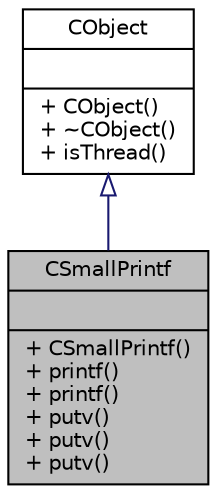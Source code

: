 digraph "CSmallPrintf"
{
  edge [fontname="Helvetica",fontsize="10",labelfontname="Helvetica",labelfontsize="10"];
  node [fontname="Helvetica",fontsize="10",shape=record];
  Node1 [label="{CSmallPrintf\n||+ CSmallPrintf()\l+ printf()\l+ printf()\l+ putv()\l+ putv()\l+ putv()\l}",height=0.2,width=0.4,color="black", fillcolor="grey75", style="filled" fontcolor="black"];
  Node2 -> Node1 [dir="back",color="midnightblue",fontsize="10",style="solid",arrowtail="onormal",fontname="Helvetica"];
  Node2 [label="{CObject\n||+ CObject()\l+ ~CObject()\l+ isThread()\l}",height=0.2,width=0.4,color="black", fillcolor="white", style="filled",URL="$dc/dac/class_c_object.html"];
}
